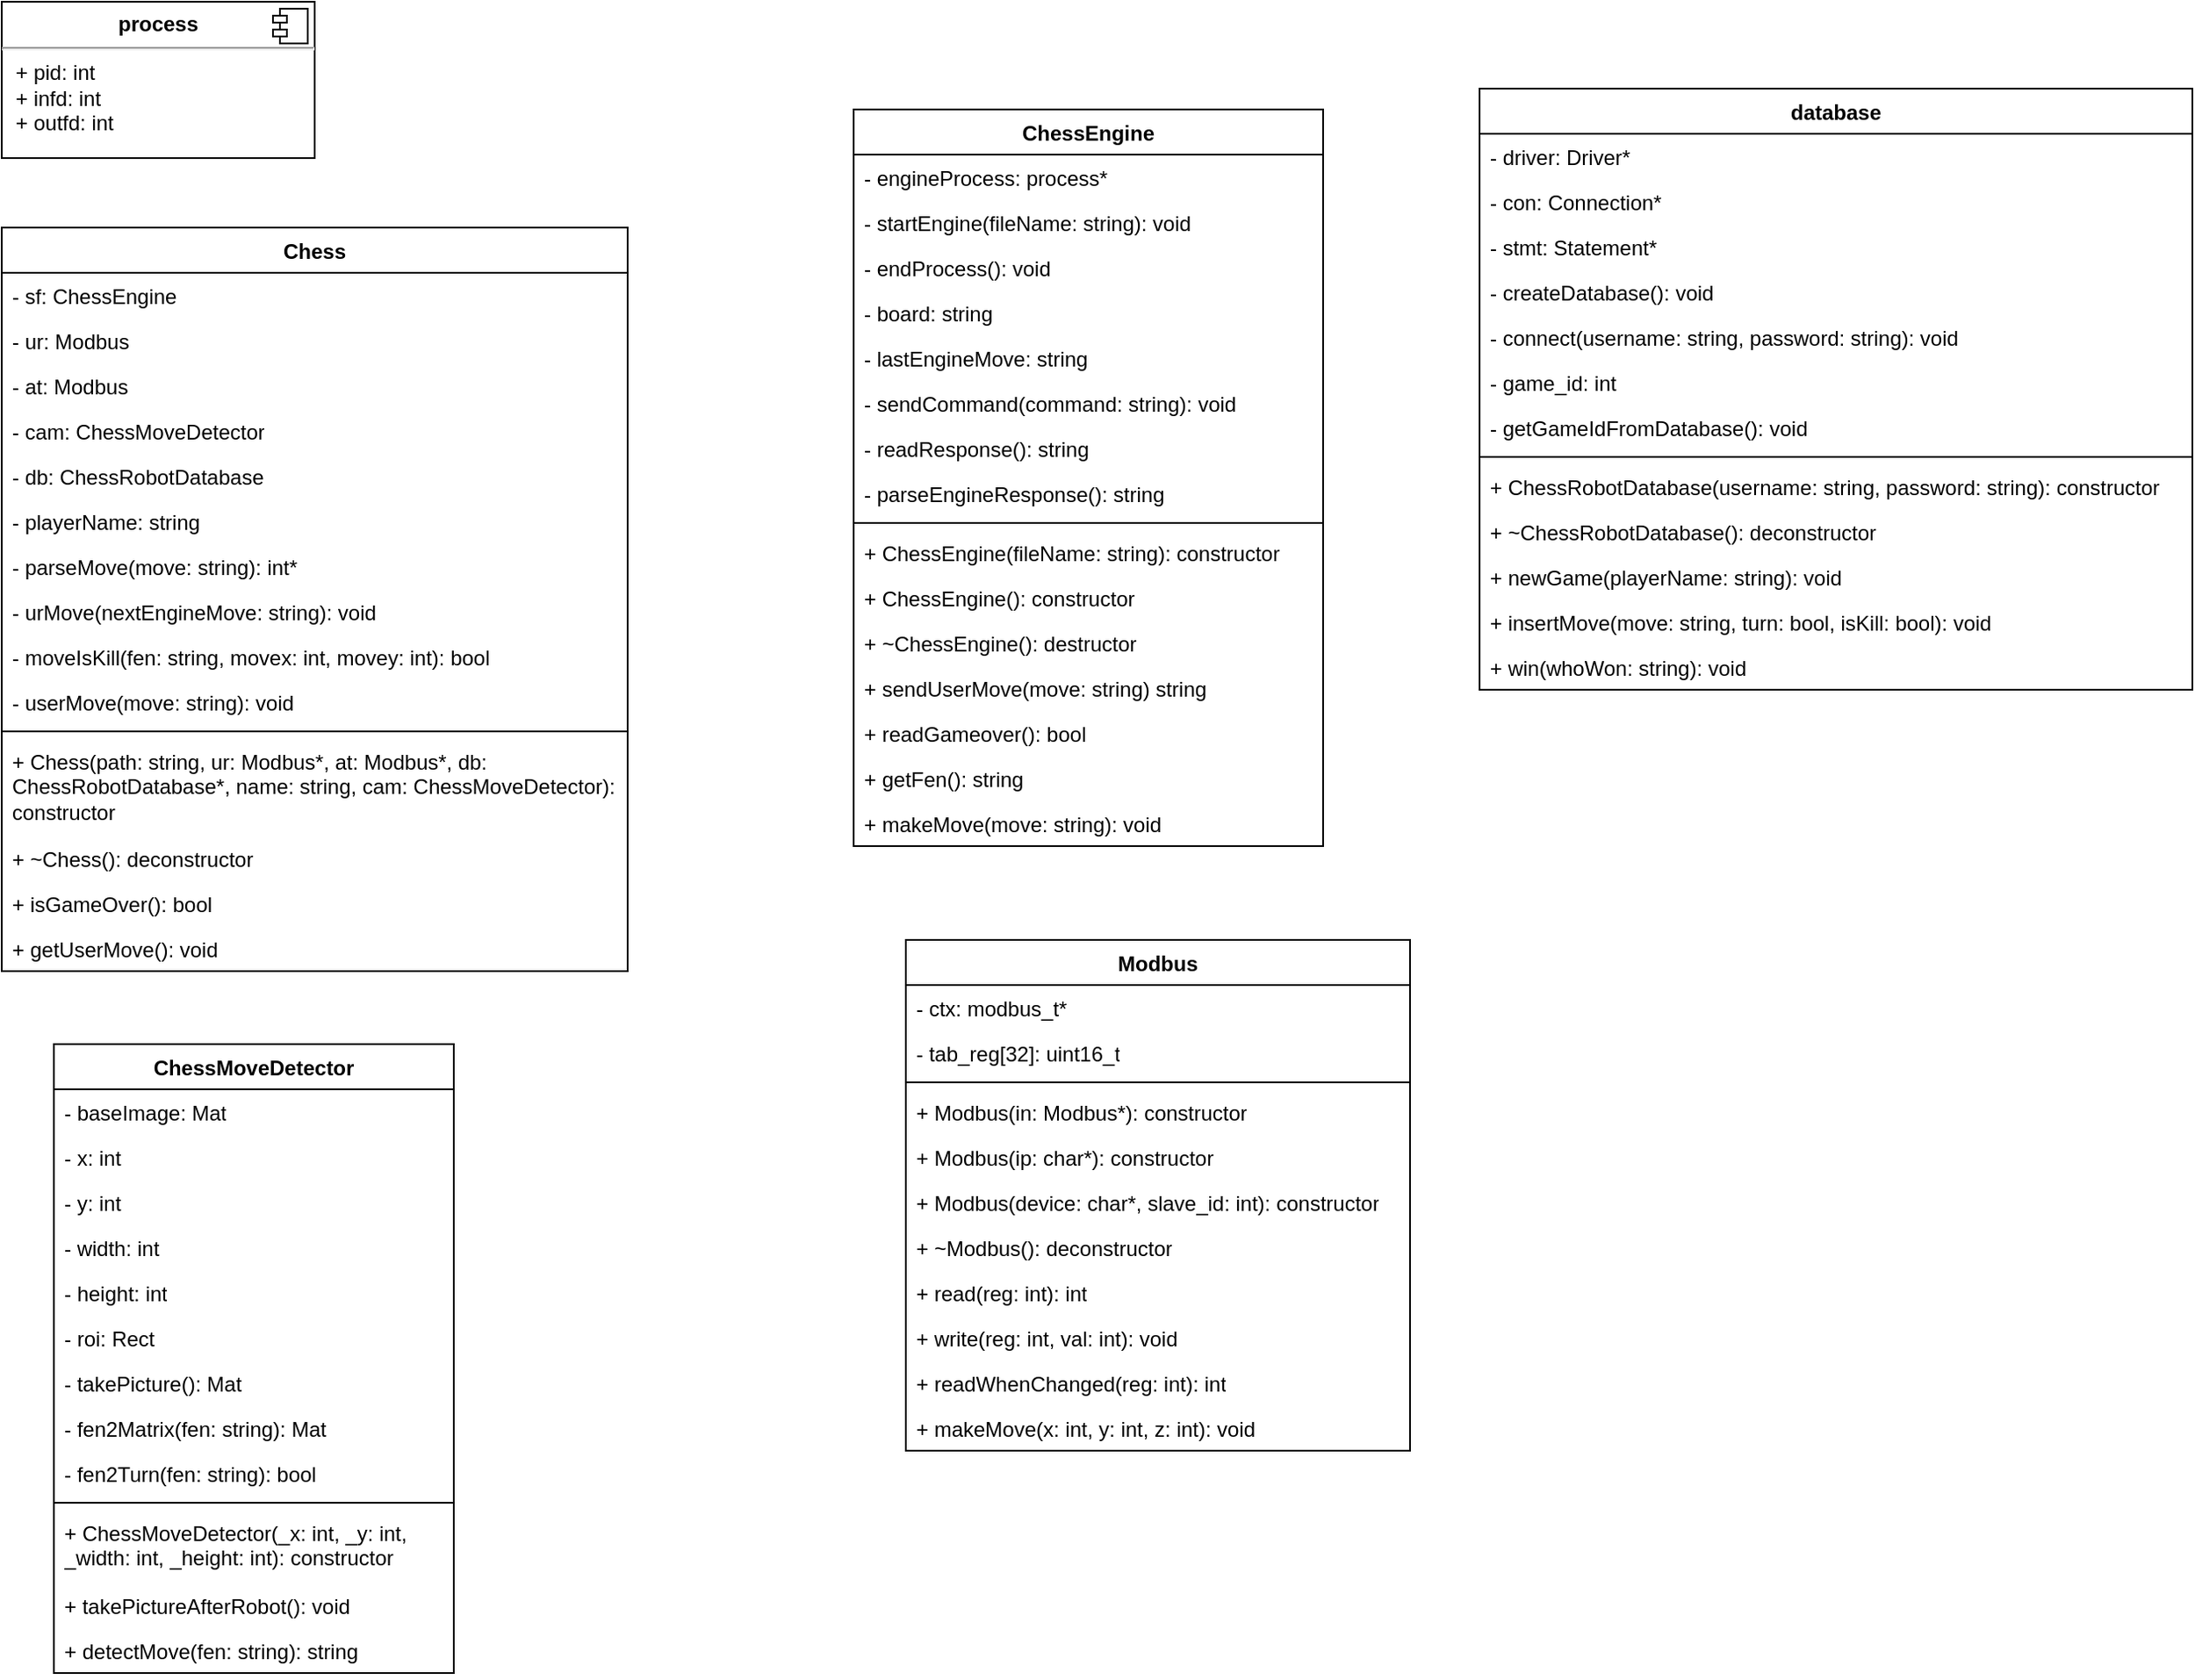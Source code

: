 <mxfile version="21.2.1" type="device">
  <diagram id="C5RBs43oDa-KdzZeNtuy" name="Page-1">
    <mxGraphModel dx="2358" dy="1415" grid="1" gridSize="10" guides="1" tooltips="1" connect="1" arrows="1" fold="1" page="1" pageScale="1" pageWidth="827" pageHeight="1169" math="0" shadow="0">
      <root>
        <mxCell id="WIyWlLk6GJQsqaUBKTNV-0" />
        <mxCell id="WIyWlLk6GJQsqaUBKTNV-1" parent="WIyWlLk6GJQsqaUBKTNV-0" />
        <mxCell id="YkqGUZOs5tnnQAaOFBTy-0" value="Chess" style="swimlane;fontStyle=1;align=center;verticalAlign=top;childLayout=stackLayout;horizontal=1;startSize=26;horizontalStack=0;resizeParent=1;resizeParentMax=0;resizeLast=0;collapsible=1;marginBottom=0;whiteSpace=wrap;html=1;" parent="WIyWlLk6GJQsqaUBKTNV-1" vertex="1">
          <mxGeometry x="30" y="140" width="360" height="428" as="geometry">
            <mxRectangle x="30" y="140" width="80" height="30" as="alternateBounds" />
          </mxGeometry>
        </mxCell>
        <mxCell id="YkqGUZOs5tnnQAaOFBTy-1" value="- sf: ChessEngine" style="text;strokeColor=none;fillColor=none;align=left;verticalAlign=top;spacingLeft=4;spacingRight=4;overflow=hidden;rotatable=0;points=[[0,0.5],[1,0.5]];portConstraint=eastwest;whiteSpace=wrap;html=1;" parent="YkqGUZOs5tnnQAaOFBTy-0" vertex="1">
          <mxGeometry y="26" width="360" height="26" as="geometry" />
        </mxCell>
        <mxCell id="I4bM_8Xrv9ev6QwI8SU7-18" value="- ur: Modbus" style="text;strokeColor=none;fillColor=none;align=left;verticalAlign=top;spacingLeft=4;spacingRight=4;overflow=hidden;rotatable=0;points=[[0,0.5],[1,0.5]];portConstraint=eastwest;whiteSpace=wrap;html=1;" vertex="1" parent="YkqGUZOs5tnnQAaOFBTy-0">
          <mxGeometry y="52" width="360" height="26" as="geometry" />
        </mxCell>
        <mxCell id="I4bM_8Xrv9ev6QwI8SU7-20" value="- at: Modbus" style="text;strokeColor=none;fillColor=none;align=left;verticalAlign=top;spacingLeft=4;spacingRight=4;overflow=hidden;rotatable=0;points=[[0,0.5],[1,0.5]];portConstraint=eastwest;whiteSpace=wrap;html=1;" vertex="1" parent="YkqGUZOs5tnnQAaOFBTy-0">
          <mxGeometry y="78" width="360" height="26" as="geometry" />
        </mxCell>
        <mxCell id="I4bM_8Xrv9ev6QwI8SU7-22" value="- cam: ChessMoveDetector" style="text;strokeColor=none;fillColor=none;align=left;verticalAlign=top;spacingLeft=4;spacingRight=4;overflow=hidden;rotatable=0;points=[[0,0.5],[1,0.5]];portConstraint=eastwest;whiteSpace=wrap;html=1;" vertex="1" parent="YkqGUZOs5tnnQAaOFBTy-0">
          <mxGeometry y="104" width="360" height="26" as="geometry" />
        </mxCell>
        <mxCell id="I4bM_8Xrv9ev6QwI8SU7-25" value="- db: ChessRobotDatabase" style="text;strokeColor=none;fillColor=none;align=left;verticalAlign=top;spacingLeft=4;spacingRight=4;overflow=hidden;rotatable=0;points=[[0,0.5],[1,0.5]];portConstraint=eastwest;whiteSpace=wrap;html=1;" vertex="1" parent="YkqGUZOs5tnnQAaOFBTy-0">
          <mxGeometry y="130" width="360" height="26" as="geometry" />
        </mxCell>
        <mxCell id="I4bM_8Xrv9ev6QwI8SU7-24" value="- playerName: string" style="text;strokeColor=none;fillColor=none;align=left;verticalAlign=top;spacingLeft=4;spacingRight=4;overflow=hidden;rotatable=0;points=[[0,0.5],[1,0.5]];portConstraint=eastwest;whiteSpace=wrap;html=1;" vertex="1" parent="YkqGUZOs5tnnQAaOFBTy-0">
          <mxGeometry y="156" width="360" height="26" as="geometry" />
        </mxCell>
        <mxCell id="I4bM_8Xrv9ev6QwI8SU7-23" value="- parseMove(move: string): int*" style="text;strokeColor=none;fillColor=none;align=left;verticalAlign=top;spacingLeft=4;spacingRight=4;overflow=hidden;rotatable=0;points=[[0,0.5],[1,0.5]];portConstraint=eastwest;whiteSpace=wrap;html=1;" vertex="1" parent="YkqGUZOs5tnnQAaOFBTy-0">
          <mxGeometry y="182" width="360" height="26" as="geometry" />
        </mxCell>
        <mxCell id="I4bM_8Xrv9ev6QwI8SU7-21" value="- urMove(nextEngineMove: string): void" style="text;strokeColor=none;fillColor=none;align=left;verticalAlign=top;spacingLeft=4;spacingRight=4;overflow=hidden;rotatable=0;points=[[0,0.5],[1,0.5]];portConstraint=eastwest;whiteSpace=wrap;html=1;" vertex="1" parent="YkqGUZOs5tnnQAaOFBTy-0">
          <mxGeometry y="208" width="360" height="26" as="geometry" />
        </mxCell>
        <mxCell id="I4bM_8Xrv9ev6QwI8SU7-19" value="- moveIsKill(fen: string, movex: int, movey: int): bool" style="text;strokeColor=none;fillColor=none;align=left;verticalAlign=top;spacingLeft=4;spacingRight=4;overflow=hidden;rotatable=0;points=[[0,0.5],[1,0.5]];portConstraint=eastwest;whiteSpace=wrap;html=1;" vertex="1" parent="YkqGUZOs5tnnQAaOFBTy-0">
          <mxGeometry y="234" width="360" height="26" as="geometry" />
        </mxCell>
        <mxCell id="I4bM_8Xrv9ev6QwI8SU7-17" value="- userMove(move: string): void" style="text;strokeColor=none;fillColor=none;align=left;verticalAlign=top;spacingLeft=4;spacingRight=4;overflow=hidden;rotatable=0;points=[[0,0.5],[1,0.5]];portConstraint=eastwest;whiteSpace=wrap;html=1;" vertex="1" parent="YkqGUZOs5tnnQAaOFBTy-0">
          <mxGeometry y="260" width="360" height="26" as="geometry" />
        </mxCell>
        <mxCell id="YkqGUZOs5tnnQAaOFBTy-2" value="" style="line;strokeWidth=1;fillColor=none;align=left;verticalAlign=middle;spacingTop=-1;spacingLeft=3;spacingRight=3;rotatable=0;labelPosition=right;points=[];portConstraint=eastwest;strokeColor=inherit;" parent="YkqGUZOs5tnnQAaOFBTy-0" vertex="1">
          <mxGeometry y="286" width="360" height="8" as="geometry" />
        </mxCell>
        <mxCell id="YkqGUZOs5tnnQAaOFBTy-3" value="+ Chess(path: string, ur: Modbus*, at: Modbus*, db: ChessRobotDatabase*, name: string, cam: ChessMoveDetector): constructor" style="text;strokeColor=none;fillColor=none;align=left;verticalAlign=top;spacingLeft=4;spacingRight=4;overflow=hidden;rotatable=0;points=[[0,0.5],[1,0.5]];portConstraint=eastwest;whiteSpace=wrap;html=1;" parent="YkqGUZOs5tnnQAaOFBTy-0" vertex="1">
          <mxGeometry y="294" width="360" height="56" as="geometry" />
        </mxCell>
        <mxCell id="I4bM_8Xrv9ev6QwI8SU7-27" value="+ ~Chess(): deconstructor" style="text;strokeColor=none;fillColor=none;align=left;verticalAlign=top;spacingLeft=4;spacingRight=4;overflow=hidden;rotatable=0;points=[[0,0.5],[1,0.5]];portConstraint=eastwest;whiteSpace=wrap;html=1;" vertex="1" parent="YkqGUZOs5tnnQAaOFBTy-0">
          <mxGeometry y="350" width="360" height="26" as="geometry" />
        </mxCell>
        <mxCell id="I4bM_8Xrv9ev6QwI8SU7-28" value="+ isGameOver(): bool" style="text;strokeColor=none;fillColor=none;align=left;verticalAlign=top;spacingLeft=4;spacingRight=4;overflow=hidden;rotatable=0;points=[[0,0.5],[1,0.5]];portConstraint=eastwest;whiteSpace=wrap;html=1;" vertex="1" parent="YkqGUZOs5tnnQAaOFBTy-0">
          <mxGeometry y="376" width="360" height="26" as="geometry" />
        </mxCell>
        <mxCell id="I4bM_8Xrv9ev6QwI8SU7-26" value="+ getUserMove(): void" style="text;strokeColor=none;fillColor=none;align=left;verticalAlign=top;spacingLeft=4;spacingRight=4;overflow=hidden;rotatable=0;points=[[0,0.5],[1,0.5]];portConstraint=eastwest;whiteSpace=wrap;html=1;" vertex="1" parent="YkqGUZOs5tnnQAaOFBTy-0">
          <mxGeometry y="402" width="360" height="26" as="geometry" />
        </mxCell>
        <mxCell id="YkqGUZOs5tnnQAaOFBTy-4" value="ChessEngine" style="swimlane;fontStyle=1;align=center;verticalAlign=top;childLayout=stackLayout;horizontal=1;startSize=26;horizontalStack=0;resizeParent=1;resizeParentMax=0;resizeLast=0;collapsible=1;marginBottom=0;whiteSpace=wrap;html=1;" parent="WIyWlLk6GJQsqaUBKTNV-1" vertex="1">
          <mxGeometry x="520" y="72" width="270" height="424" as="geometry" />
        </mxCell>
        <mxCell id="YkqGUZOs5tnnQAaOFBTy-5" value="- engineProcess: process*" style="text;strokeColor=none;fillColor=none;align=left;verticalAlign=top;spacingLeft=4;spacingRight=4;overflow=hidden;rotatable=0;points=[[0,0.5],[1,0.5]];portConstraint=eastwest;whiteSpace=wrap;html=1;" parent="YkqGUZOs5tnnQAaOFBTy-4" vertex="1">
          <mxGeometry y="26" width="270" height="26" as="geometry" />
        </mxCell>
        <mxCell id="I4bM_8Xrv9ev6QwI8SU7-3" value="- startEngine(fileName: string): void" style="text;strokeColor=none;fillColor=none;align=left;verticalAlign=top;spacingLeft=4;spacingRight=4;overflow=hidden;rotatable=0;points=[[0,0.5],[1,0.5]];portConstraint=eastwest;whiteSpace=wrap;html=1;" vertex="1" parent="YkqGUZOs5tnnQAaOFBTy-4">
          <mxGeometry y="52" width="270" height="26" as="geometry" />
        </mxCell>
        <mxCell id="I4bM_8Xrv9ev6QwI8SU7-0" value="- endProcess(): void" style="text;strokeColor=none;fillColor=none;align=left;verticalAlign=top;spacingLeft=4;spacingRight=4;overflow=hidden;rotatable=0;points=[[0,0.5],[1,0.5]];portConstraint=eastwest;whiteSpace=wrap;html=1;" vertex="1" parent="YkqGUZOs5tnnQAaOFBTy-4">
          <mxGeometry y="78" width="270" height="26" as="geometry" />
        </mxCell>
        <mxCell id="I4bM_8Xrv9ev6QwI8SU7-5" value="- board: string" style="text;strokeColor=none;fillColor=none;align=left;verticalAlign=top;spacingLeft=4;spacingRight=4;overflow=hidden;rotatable=0;points=[[0,0.5],[1,0.5]];portConstraint=eastwest;whiteSpace=wrap;html=1;" vertex="1" parent="YkqGUZOs5tnnQAaOFBTy-4">
          <mxGeometry y="104" width="270" height="26" as="geometry" />
        </mxCell>
        <mxCell id="I4bM_8Xrv9ev6QwI8SU7-7" value="- lastEngineMove: string" style="text;strokeColor=none;fillColor=none;align=left;verticalAlign=top;spacingLeft=4;spacingRight=4;overflow=hidden;rotatable=0;points=[[0,0.5],[1,0.5]];portConstraint=eastwest;whiteSpace=wrap;html=1;" vertex="1" parent="YkqGUZOs5tnnQAaOFBTy-4">
          <mxGeometry y="130" width="270" height="26" as="geometry" />
        </mxCell>
        <mxCell id="I4bM_8Xrv9ev6QwI8SU7-6" value="- sendCommand(command: string): void" style="text;strokeColor=none;fillColor=none;align=left;verticalAlign=top;spacingLeft=4;spacingRight=4;overflow=hidden;rotatable=0;points=[[0,0.5],[1,0.5]];portConstraint=eastwest;whiteSpace=wrap;html=1;" vertex="1" parent="YkqGUZOs5tnnQAaOFBTy-4">
          <mxGeometry y="156" width="270" height="26" as="geometry" />
        </mxCell>
        <mxCell id="I4bM_8Xrv9ev6QwI8SU7-1" value="- readResponse(): string" style="text;strokeColor=none;fillColor=none;align=left;verticalAlign=top;spacingLeft=4;spacingRight=4;overflow=hidden;rotatable=0;points=[[0,0.5],[1,0.5]];portConstraint=eastwest;whiteSpace=wrap;html=1;" vertex="1" parent="YkqGUZOs5tnnQAaOFBTy-4">
          <mxGeometry y="182" width="270" height="26" as="geometry" />
        </mxCell>
        <mxCell id="I4bM_8Xrv9ev6QwI8SU7-4" value="- parseEngineResponse(): string" style="text;strokeColor=none;fillColor=none;align=left;verticalAlign=top;spacingLeft=4;spacingRight=4;overflow=hidden;rotatable=0;points=[[0,0.5],[1,0.5]];portConstraint=eastwest;whiteSpace=wrap;html=1;" vertex="1" parent="YkqGUZOs5tnnQAaOFBTy-4">
          <mxGeometry y="208" width="270" height="26" as="geometry" />
        </mxCell>
        <mxCell id="YkqGUZOs5tnnQAaOFBTy-6" value="" style="line;strokeWidth=1;fillColor=none;align=left;verticalAlign=middle;spacingTop=-1;spacingLeft=3;spacingRight=3;rotatable=0;labelPosition=right;points=[];portConstraint=eastwest;strokeColor=inherit;" parent="YkqGUZOs5tnnQAaOFBTy-4" vertex="1">
          <mxGeometry y="234" width="270" height="8" as="geometry" />
        </mxCell>
        <mxCell id="I4bM_8Xrv9ev6QwI8SU7-8" value="+ ChessEngine(fileName: string): constructor" style="text;strokeColor=none;fillColor=none;align=left;verticalAlign=top;spacingLeft=4;spacingRight=4;overflow=hidden;rotatable=0;points=[[0,0.5],[1,0.5]];portConstraint=eastwest;whiteSpace=wrap;html=1;" vertex="1" parent="YkqGUZOs5tnnQAaOFBTy-4">
          <mxGeometry y="242" width="270" height="26" as="geometry" />
        </mxCell>
        <mxCell id="I4bM_8Xrv9ev6QwI8SU7-11" value="+ ChessEngine(): constructor" style="text;strokeColor=none;fillColor=none;align=left;verticalAlign=top;spacingLeft=4;spacingRight=4;overflow=hidden;rotatable=0;points=[[0,0.5],[1,0.5]];portConstraint=eastwest;whiteSpace=wrap;html=1;" vertex="1" parent="YkqGUZOs5tnnQAaOFBTy-4">
          <mxGeometry y="268" width="270" height="26" as="geometry" />
        </mxCell>
        <mxCell id="I4bM_8Xrv9ev6QwI8SU7-12" value="+ ~ChessEngine(): destructor" style="text;strokeColor=none;fillColor=none;align=left;verticalAlign=top;spacingLeft=4;spacingRight=4;overflow=hidden;rotatable=0;points=[[0,0.5],[1,0.5]];portConstraint=eastwest;whiteSpace=wrap;html=1;" vertex="1" parent="YkqGUZOs5tnnQAaOFBTy-4">
          <mxGeometry y="294" width="270" height="26" as="geometry" />
        </mxCell>
        <mxCell id="I4bM_8Xrv9ev6QwI8SU7-10" value="+ sendUserMove(move: string) string" style="text;strokeColor=none;fillColor=none;align=left;verticalAlign=top;spacingLeft=4;spacingRight=4;overflow=hidden;rotatable=0;points=[[0,0.5],[1,0.5]];portConstraint=eastwest;whiteSpace=wrap;html=1;" vertex="1" parent="YkqGUZOs5tnnQAaOFBTy-4">
          <mxGeometry y="320" width="270" height="26" as="geometry" />
        </mxCell>
        <mxCell id="I4bM_8Xrv9ev6QwI8SU7-13" value="+ readGameover(): bool" style="text;strokeColor=none;fillColor=none;align=left;verticalAlign=top;spacingLeft=4;spacingRight=4;overflow=hidden;rotatable=0;points=[[0,0.5],[1,0.5]];portConstraint=eastwest;whiteSpace=wrap;html=1;" vertex="1" parent="YkqGUZOs5tnnQAaOFBTy-4">
          <mxGeometry y="346" width="270" height="26" as="geometry" />
        </mxCell>
        <mxCell id="I4bM_8Xrv9ev6QwI8SU7-9" value="+ getFen(): string" style="text;strokeColor=none;fillColor=none;align=left;verticalAlign=top;spacingLeft=4;spacingRight=4;overflow=hidden;rotatable=0;points=[[0,0.5],[1,0.5]];portConstraint=eastwest;whiteSpace=wrap;html=1;" vertex="1" parent="YkqGUZOs5tnnQAaOFBTy-4">
          <mxGeometry y="372" width="270" height="26" as="geometry" />
        </mxCell>
        <mxCell id="YkqGUZOs5tnnQAaOFBTy-7" value="+ makeMove(move: string): void" style="text;strokeColor=none;fillColor=none;align=left;verticalAlign=top;spacingLeft=4;spacingRight=4;overflow=hidden;rotatable=0;points=[[0,0.5],[1,0.5]];portConstraint=eastwest;whiteSpace=wrap;html=1;" parent="YkqGUZOs5tnnQAaOFBTy-4" vertex="1">
          <mxGeometry y="398" width="270" height="26" as="geometry" />
        </mxCell>
        <mxCell id="YkqGUZOs5tnnQAaOFBTy-8" value="ChessMoveDetector" style="swimlane;fontStyle=1;align=center;verticalAlign=top;childLayout=stackLayout;horizontal=1;startSize=26;horizontalStack=0;resizeParent=1;resizeParentMax=0;resizeLast=0;collapsible=1;marginBottom=0;whiteSpace=wrap;html=1;" parent="WIyWlLk6GJQsqaUBKTNV-1" vertex="1">
          <mxGeometry x="60" y="610" width="230" height="362" as="geometry" />
        </mxCell>
        <mxCell id="I4bM_8Xrv9ev6QwI8SU7-39" value="- baseImage: Mat" style="text;strokeColor=none;fillColor=none;align=left;verticalAlign=top;spacingLeft=4;spacingRight=4;overflow=hidden;rotatable=0;points=[[0,0.5],[1,0.5]];portConstraint=eastwest;whiteSpace=wrap;html=1;" vertex="1" parent="YkqGUZOs5tnnQAaOFBTy-8">
          <mxGeometry y="26" width="230" height="26" as="geometry" />
        </mxCell>
        <mxCell id="YkqGUZOs5tnnQAaOFBTy-9" value="- x: int" style="text;strokeColor=none;fillColor=none;align=left;verticalAlign=top;spacingLeft=4;spacingRight=4;overflow=hidden;rotatable=0;points=[[0,0.5],[1,0.5]];portConstraint=eastwest;whiteSpace=wrap;html=1;" parent="YkqGUZOs5tnnQAaOFBTy-8" vertex="1">
          <mxGeometry y="52" width="230" height="26" as="geometry" />
        </mxCell>
        <mxCell id="I4bM_8Xrv9ev6QwI8SU7-51" value="- y: int" style="text;strokeColor=none;fillColor=none;align=left;verticalAlign=top;spacingLeft=4;spacingRight=4;overflow=hidden;rotatable=0;points=[[0,0.5],[1,0.5]];portConstraint=eastwest;whiteSpace=wrap;html=1;" vertex="1" parent="YkqGUZOs5tnnQAaOFBTy-8">
          <mxGeometry y="78" width="230" height="26" as="geometry" />
        </mxCell>
        <mxCell id="I4bM_8Xrv9ev6QwI8SU7-54" value="- width: int" style="text;strokeColor=none;fillColor=none;align=left;verticalAlign=top;spacingLeft=4;spacingRight=4;overflow=hidden;rotatable=0;points=[[0,0.5],[1,0.5]];portConstraint=eastwest;whiteSpace=wrap;html=1;" vertex="1" parent="YkqGUZOs5tnnQAaOFBTy-8">
          <mxGeometry y="104" width="230" height="26" as="geometry" />
        </mxCell>
        <mxCell id="I4bM_8Xrv9ev6QwI8SU7-55" value="- height: int" style="text;strokeColor=none;fillColor=none;align=left;verticalAlign=top;spacingLeft=4;spacingRight=4;overflow=hidden;rotatable=0;points=[[0,0.5],[1,0.5]];portConstraint=eastwest;whiteSpace=wrap;html=1;" vertex="1" parent="YkqGUZOs5tnnQAaOFBTy-8">
          <mxGeometry y="130" width="230" height="26" as="geometry" />
        </mxCell>
        <mxCell id="I4bM_8Xrv9ev6QwI8SU7-53" value="- roi: Rect" style="text;strokeColor=none;fillColor=none;align=left;verticalAlign=top;spacingLeft=4;spacingRight=4;overflow=hidden;rotatable=0;points=[[0,0.5],[1,0.5]];portConstraint=eastwest;whiteSpace=wrap;html=1;" vertex="1" parent="YkqGUZOs5tnnQAaOFBTy-8">
          <mxGeometry y="156" width="230" height="26" as="geometry" />
        </mxCell>
        <mxCell id="I4bM_8Xrv9ev6QwI8SU7-52" value="- takePicture(): Mat" style="text;strokeColor=none;fillColor=none;align=left;verticalAlign=top;spacingLeft=4;spacingRight=4;overflow=hidden;rotatable=0;points=[[0,0.5],[1,0.5]];portConstraint=eastwest;whiteSpace=wrap;html=1;" vertex="1" parent="YkqGUZOs5tnnQAaOFBTy-8">
          <mxGeometry y="182" width="230" height="26" as="geometry" />
        </mxCell>
        <mxCell id="I4bM_8Xrv9ev6QwI8SU7-50" value="- fen2Matrix(fen: string): Mat" style="text;strokeColor=none;fillColor=none;align=left;verticalAlign=top;spacingLeft=4;spacingRight=4;overflow=hidden;rotatable=0;points=[[0,0.5],[1,0.5]];portConstraint=eastwest;whiteSpace=wrap;html=1;" vertex="1" parent="YkqGUZOs5tnnQAaOFBTy-8">
          <mxGeometry y="208" width="230" height="26" as="geometry" />
        </mxCell>
        <mxCell id="I4bM_8Xrv9ev6QwI8SU7-40" value="- fen2Turn(fen: string): bool" style="text;strokeColor=none;fillColor=none;align=left;verticalAlign=top;spacingLeft=4;spacingRight=4;overflow=hidden;rotatable=0;points=[[0,0.5],[1,0.5]];portConstraint=eastwest;whiteSpace=wrap;html=1;" vertex="1" parent="YkqGUZOs5tnnQAaOFBTy-8">
          <mxGeometry y="234" width="230" height="26" as="geometry" />
        </mxCell>
        <mxCell id="YkqGUZOs5tnnQAaOFBTy-10" value="" style="line;strokeWidth=1;fillColor=none;align=left;verticalAlign=middle;spacingTop=-1;spacingLeft=3;spacingRight=3;rotatable=0;labelPosition=right;points=[];portConstraint=eastwest;strokeColor=inherit;" parent="YkqGUZOs5tnnQAaOFBTy-8" vertex="1">
          <mxGeometry y="260" width="230" height="8" as="geometry" />
        </mxCell>
        <mxCell id="YkqGUZOs5tnnQAaOFBTy-11" value="+ ChessMoveDetector(_x: int, _y: int, _width: int, _height: int): constructor" style="text;strokeColor=none;fillColor=none;align=left;verticalAlign=top;spacingLeft=4;spacingRight=4;overflow=hidden;rotatable=0;points=[[0,0.5],[1,0.5]];portConstraint=eastwest;whiteSpace=wrap;html=1;" parent="YkqGUZOs5tnnQAaOFBTy-8" vertex="1">
          <mxGeometry y="268" width="230" height="42" as="geometry" />
        </mxCell>
        <mxCell id="I4bM_8Xrv9ev6QwI8SU7-56" value="+ takePictureAfterRobot(): void" style="text;strokeColor=none;fillColor=none;align=left;verticalAlign=top;spacingLeft=4;spacingRight=4;overflow=hidden;rotatable=0;points=[[0,0.5],[1,0.5]];portConstraint=eastwest;whiteSpace=wrap;html=1;" vertex="1" parent="YkqGUZOs5tnnQAaOFBTy-8">
          <mxGeometry y="310" width="230" height="26" as="geometry" />
        </mxCell>
        <mxCell id="I4bM_8Xrv9ev6QwI8SU7-41" value="+ detectMove(fen: string): string" style="text;strokeColor=none;fillColor=none;align=left;verticalAlign=top;spacingLeft=4;spacingRight=4;overflow=hidden;rotatable=0;points=[[0,0.5],[1,0.5]];portConstraint=eastwest;whiteSpace=wrap;html=1;" vertex="1" parent="YkqGUZOs5tnnQAaOFBTy-8">
          <mxGeometry y="336" width="230" height="26" as="geometry" />
        </mxCell>
        <mxCell id="YkqGUZOs5tnnQAaOFBTy-12" value="database" style="swimlane;fontStyle=1;align=center;verticalAlign=top;childLayout=stackLayout;horizontal=1;startSize=26;horizontalStack=0;resizeParent=1;resizeParentMax=0;resizeLast=0;collapsible=1;marginBottom=0;whiteSpace=wrap;html=1;" parent="WIyWlLk6GJQsqaUBKTNV-1" vertex="1">
          <mxGeometry x="880" y="60" width="410" height="346" as="geometry" />
        </mxCell>
        <mxCell id="I4bM_8Xrv9ev6QwI8SU7-29" value="- driver: Driver*" style="text;strokeColor=none;fillColor=none;align=left;verticalAlign=top;spacingLeft=4;spacingRight=4;overflow=hidden;rotatable=0;points=[[0,0.5],[1,0.5]];portConstraint=eastwest;whiteSpace=wrap;html=1;" vertex="1" parent="YkqGUZOs5tnnQAaOFBTy-12">
          <mxGeometry y="26" width="410" height="26" as="geometry" />
        </mxCell>
        <mxCell id="I4bM_8Xrv9ev6QwI8SU7-30" value="- con: Connection*" style="text;strokeColor=none;fillColor=none;align=left;verticalAlign=top;spacingLeft=4;spacingRight=4;overflow=hidden;rotatable=0;points=[[0,0.5],[1,0.5]];portConstraint=eastwest;whiteSpace=wrap;html=1;" vertex="1" parent="YkqGUZOs5tnnQAaOFBTy-12">
          <mxGeometry y="52" width="410" height="26" as="geometry" />
        </mxCell>
        <mxCell id="I4bM_8Xrv9ev6QwI8SU7-31" value="- stmt: Statement*" style="text;strokeColor=none;fillColor=none;align=left;verticalAlign=top;spacingLeft=4;spacingRight=4;overflow=hidden;rotatable=0;points=[[0,0.5],[1,0.5]];portConstraint=eastwest;whiteSpace=wrap;html=1;" vertex="1" parent="YkqGUZOs5tnnQAaOFBTy-12">
          <mxGeometry y="78" width="410" height="26" as="geometry" />
        </mxCell>
        <mxCell id="I4bM_8Xrv9ev6QwI8SU7-33" value="- createDatabase(): void" style="text;strokeColor=none;fillColor=none;align=left;verticalAlign=top;spacingLeft=4;spacingRight=4;overflow=hidden;rotatable=0;points=[[0,0.5],[1,0.5]];portConstraint=eastwest;whiteSpace=wrap;html=1;" vertex="1" parent="YkqGUZOs5tnnQAaOFBTy-12">
          <mxGeometry y="104" width="410" height="26" as="geometry" />
        </mxCell>
        <mxCell id="I4bM_8Xrv9ev6QwI8SU7-32" value="- connect(username: string, password: string): void" style="text;strokeColor=none;fillColor=none;align=left;verticalAlign=top;spacingLeft=4;spacingRight=4;overflow=hidden;rotatable=0;points=[[0,0.5],[1,0.5]];portConstraint=eastwest;whiteSpace=wrap;html=1;" vertex="1" parent="YkqGUZOs5tnnQAaOFBTy-12">
          <mxGeometry y="130" width="410" height="26" as="geometry" />
        </mxCell>
        <mxCell id="I4bM_8Xrv9ev6QwI8SU7-34" value="- game_id: int" style="text;strokeColor=none;fillColor=none;align=left;verticalAlign=top;spacingLeft=4;spacingRight=4;overflow=hidden;rotatable=0;points=[[0,0.5],[1,0.5]];portConstraint=eastwest;whiteSpace=wrap;html=1;" vertex="1" parent="YkqGUZOs5tnnQAaOFBTy-12">
          <mxGeometry y="156" width="410" height="26" as="geometry" />
        </mxCell>
        <mxCell id="YkqGUZOs5tnnQAaOFBTy-13" value="- getGameIdFromDatabase(): void" style="text;strokeColor=none;fillColor=none;align=left;verticalAlign=top;spacingLeft=4;spacingRight=4;overflow=hidden;rotatable=0;points=[[0,0.5],[1,0.5]];portConstraint=eastwest;whiteSpace=wrap;html=1;" parent="YkqGUZOs5tnnQAaOFBTy-12" vertex="1">
          <mxGeometry y="182" width="410" height="26" as="geometry" />
        </mxCell>
        <mxCell id="YkqGUZOs5tnnQAaOFBTy-14" value="" style="line;strokeWidth=1;fillColor=none;align=left;verticalAlign=middle;spacingTop=-1;spacingLeft=3;spacingRight=3;rotatable=0;labelPosition=right;points=[];portConstraint=eastwest;strokeColor=inherit;" parent="YkqGUZOs5tnnQAaOFBTy-12" vertex="1">
          <mxGeometry y="208" width="410" height="8" as="geometry" />
        </mxCell>
        <mxCell id="I4bM_8Xrv9ev6QwI8SU7-35" value="+ ChessRobotDatabase(username: string, password: string): constructor" style="text;strokeColor=none;fillColor=none;align=left;verticalAlign=top;spacingLeft=4;spacingRight=4;overflow=hidden;rotatable=0;points=[[0,0.5],[1,0.5]];portConstraint=eastwest;whiteSpace=wrap;html=1;" vertex="1" parent="YkqGUZOs5tnnQAaOFBTy-12">
          <mxGeometry y="216" width="410" height="26" as="geometry" />
        </mxCell>
        <mxCell id="I4bM_8Xrv9ev6QwI8SU7-36" value="+ ~ChessRobotDatabase(): deconstructor" style="text;strokeColor=none;fillColor=none;align=left;verticalAlign=top;spacingLeft=4;spacingRight=4;overflow=hidden;rotatable=0;points=[[0,0.5],[1,0.5]];portConstraint=eastwest;whiteSpace=wrap;html=1;" vertex="1" parent="YkqGUZOs5tnnQAaOFBTy-12">
          <mxGeometry y="242" width="410" height="26" as="geometry" />
        </mxCell>
        <mxCell id="I4bM_8Xrv9ev6QwI8SU7-38" value="+ newGame(playerName: string): void" style="text;strokeColor=none;fillColor=none;align=left;verticalAlign=top;spacingLeft=4;spacingRight=4;overflow=hidden;rotatable=0;points=[[0,0.5],[1,0.5]];portConstraint=eastwest;whiteSpace=wrap;html=1;" vertex="1" parent="YkqGUZOs5tnnQAaOFBTy-12">
          <mxGeometry y="268" width="410" height="26" as="geometry" />
        </mxCell>
        <mxCell id="I4bM_8Xrv9ev6QwI8SU7-37" value="+ insertMove(move: string, turn: bool, isKill: bool): void" style="text;strokeColor=none;fillColor=none;align=left;verticalAlign=top;spacingLeft=4;spacingRight=4;overflow=hidden;rotatable=0;points=[[0,0.5],[1,0.5]];portConstraint=eastwest;whiteSpace=wrap;html=1;" vertex="1" parent="YkqGUZOs5tnnQAaOFBTy-12">
          <mxGeometry y="294" width="410" height="26" as="geometry" />
        </mxCell>
        <mxCell id="YkqGUZOs5tnnQAaOFBTy-15" value="+ win(whoWon: string): void" style="text;strokeColor=none;fillColor=none;align=left;verticalAlign=top;spacingLeft=4;spacingRight=4;overflow=hidden;rotatable=0;points=[[0,0.5],[1,0.5]];portConstraint=eastwest;whiteSpace=wrap;html=1;" parent="YkqGUZOs5tnnQAaOFBTy-12" vertex="1">
          <mxGeometry y="320" width="410" height="26" as="geometry" />
        </mxCell>
        <mxCell id="YkqGUZOs5tnnQAaOFBTy-16" value="Modbus" style="swimlane;fontStyle=1;align=center;verticalAlign=top;childLayout=stackLayout;horizontal=1;startSize=26;horizontalStack=0;resizeParent=1;resizeParentMax=0;resizeLast=0;collapsible=1;marginBottom=0;whiteSpace=wrap;html=1;" parent="WIyWlLk6GJQsqaUBKTNV-1" vertex="1">
          <mxGeometry x="550" y="550" width="290" height="294" as="geometry" />
        </mxCell>
        <mxCell id="I4bM_8Xrv9ev6QwI8SU7-42" value="- ctx: modbus_t*" style="text;strokeColor=none;fillColor=none;align=left;verticalAlign=top;spacingLeft=4;spacingRight=4;overflow=hidden;rotatable=0;points=[[0,0.5],[1,0.5]];portConstraint=eastwest;whiteSpace=wrap;html=1;" vertex="1" parent="YkqGUZOs5tnnQAaOFBTy-16">
          <mxGeometry y="26" width="290" height="26" as="geometry" />
        </mxCell>
        <mxCell id="YkqGUZOs5tnnQAaOFBTy-17" value="- tab_reg[32]: uint16_t" style="text;strokeColor=none;fillColor=none;align=left;verticalAlign=top;spacingLeft=4;spacingRight=4;overflow=hidden;rotatable=0;points=[[0,0.5],[1,0.5]];portConstraint=eastwest;whiteSpace=wrap;html=1;" parent="YkqGUZOs5tnnQAaOFBTy-16" vertex="1">
          <mxGeometry y="52" width="290" height="26" as="geometry" />
        </mxCell>
        <mxCell id="YkqGUZOs5tnnQAaOFBTy-18" value="" style="line;strokeWidth=1;fillColor=none;align=left;verticalAlign=middle;spacingTop=-1;spacingLeft=3;spacingRight=3;rotatable=0;labelPosition=right;points=[];portConstraint=eastwest;strokeColor=inherit;" parent="YkqGUZOs5tnnQAaOFBTy-16" vertex="1">
          <mxGeometry y="78" width="290" height="8" as="geometry" />
        </mxCell>
        <mxCell id="I4bM_8Xrv9ev6QwI8SU7-44" value="+ Modbus(in: Modbus*): constructor" style="text;strokeColor=none;fillColor=none;align=left;verticalAlign=top;spacingLeft=4;spacingRight=4;overflow=hidden;rotatable=0;points=[[0,0.5],[1,0.5]];portConstraint=eastwest;whiteSpace=wrap;html=1;" vertex="1" parent="YkqGUZOs5tnnQAaOFBTy-16">
          <mxGeometry y="86" width="290" height="26" as="geometry" />
        </mxCell>
        <mxCell id="I4bM_8Xrv9ev6QwI8SU7-48" value="+ Modbus(ip: char*): constructor" style="text;strokeColor=none;fillColor=none;align=left;verticalAlign=top;spacingLeft=4;spacingRight=4;overflow=hidden;rotatable=0;points=[[0,0.5],[1,0.5]];portConstraint=eastwest;whiteSpace=wrap;html=1;" vertex="1" parent="YkqGUZOs5tnnQAaOFBTy-16">
          <mxGeometry y="112" width="290" height="26" as="geometry" />
        </mxCell>
        <mxCell id="I4bM_8Xrv9ev6QwI8SU7-49" value="+ Modbus(device: char*, slave_id: int): constructor" style="text;strokeColor=none;fillColor=none;align=left;verticalAlign=top;spacingLeft=4;spacingRight=4;overflow=hidden;rotatable=0;points=[[0,0.5],[1,0.5]];portConstraint=eastwest;whiteSpace=wrap;html=1;" vertex="1" parent="YkqGUZOs5tnnQAaOFBTy-16">
          <mxGeometry y="138" width="290" height="26" as="geometry" />
        </mxCell>
        <mxCell id="I4bM_8Xrv9ev6QwI8SU7-47" value="+ ~Modbus(): deconstructor" style="text;strokeColor=none;fillColor=none;align=left;verticalAlign=top;spacingLeft=4;spacingRight=4;overflow=hidden;rotatable=0;points=[[0,0.5],[1,0.5]];portConstraint=eastwest;whiteSpace=wrap;html=1;" vertex="1" parent="YkqGUZOs5tnnQAaOFBTy-16">
          <mxGeometry y="164" width="290" height="26" as="geometry" />
        </mxCell>
        <mxCell id="YkqGUZOs5tnnQAaOFBTy-19" value="+ read(reg: int): int" style="text;strokeColor=none;fillColor=none;align=left;verticalAlign=top;spacingLeft=4;spacingRight=4;overflow=hidden;rotatable=0;points=[[0,0.5],[1,0.5]];portConstraint=eastwest;whiteSpace=wrap;html=1;" parent="YkqGUZOs5tnnQAaOFBTy-16" vertex="1">
          <mxGeometry y="190" width="290" height="26" as="geometry" />
        </mxCell>
        <mxCell id="I4bM_8Xrv9ev6QwI8SU7-46" value="+ write(reg: int, val: int): void" style="text;strokeColor=none;fillColor=none;align=left;verticalAlign=top;spacingLeft=4;spacingRight=4;overflow=hidden;rotatable=0;points=[[0,0.5],[1,0.5]];portConstraint=eastwest;whiteSpace=wrap;html=1;" vertex="1" parent="YkqGUZOs5tnnQAaOFBTy-16">
          <mxGeometry y="216" width="290" height="26" as="geometry" />
        </mxCell>
        <mxCell id="I4bM_8Xrv9ev6QwI8SU7-45" value="+ readWhenChanged(reg: int): int" style="text;strokeColor=none;fillColor=none;align=left;verticalAlign=top;spacingLeft=4;spacingRight=4;overflow=hidden;rotatable=0;points=[[0,0.5],[1,0.5]];portConstraint=eastwest;whiteSpace=wrap;html=1;" vertex="1" parent="YkqGUZOs5tnnQAaOFBTy-16">
          <mxGeometry y="242" width="290" height="26" as="geometry" />
        </mxCell>
        <mxCell id="I4bM_8Xrv9ev6QwI8SU7-43" value="+ makeMove(x: int, y: int, z: int): void" style="text;strokeColor=none;fillColor=none;align=left;verticalAlign=top;spacingLeft=4;spacingRight=4;overflow=hidden;rotatable=0;points=[[0,0.5],[1,0.5]];portConstraint=eastwest;whiteSpace=wrap;html=1;" vertex="1" parent="YkqGUZOs5tnnQAaOFBTy-16">
          <mxGeometry y="268" width="290" height="26" as="geometry" />
        </mxCell>
        <mxCell id="I4bM_8Xrv9ev6QwI8SU7-14" value="&lt;p style=&quot;margin:0px;margin-top:6px;text-align:center;&quot;&gt;&lt;b&gt;process&lt;/b&gt;&lt;/p&gt;&lt;hr&gt;&lt;p style=&quot;margin:0px;margin-left:8px;&quot;&gt;+ pid: int&lt;br&gt;+ infd: int&lt;/p&gt;&lt;p style=&quot;margin:0px;margin-left:8px;&quot;&gt;+ outfd: int&lt;br&gt;&lt;/p&gt;" style="align=left;overflow=fill;html=1;dropTarget=0;whiteSpace=wrap;" vertex="1" parent="WIyWlLk6GJQsqaUBKTNV-1">
          <mxGeometry x="30" y="10" width="180" height="90" as="geometry" />
        </mxCell>
        <mxCell id="I4bM_8Xrv9ev6QwI8SU7-15" value="" style="shape=component;jettyWidth=8;jettyHeight=4;" vertex="1" parent="I4bM_8Xrv9ev6QwI8SU7-14">
          <mxGeometry x="1" width="20" height="20" relative="1" as="geometry">
            <mxPoint x="-24" y="4" as="offset" />
          </mxGeometry>
        </mxCell>
      </root>
    </mxGraphModel>
  </diagram>
</mxfile>
